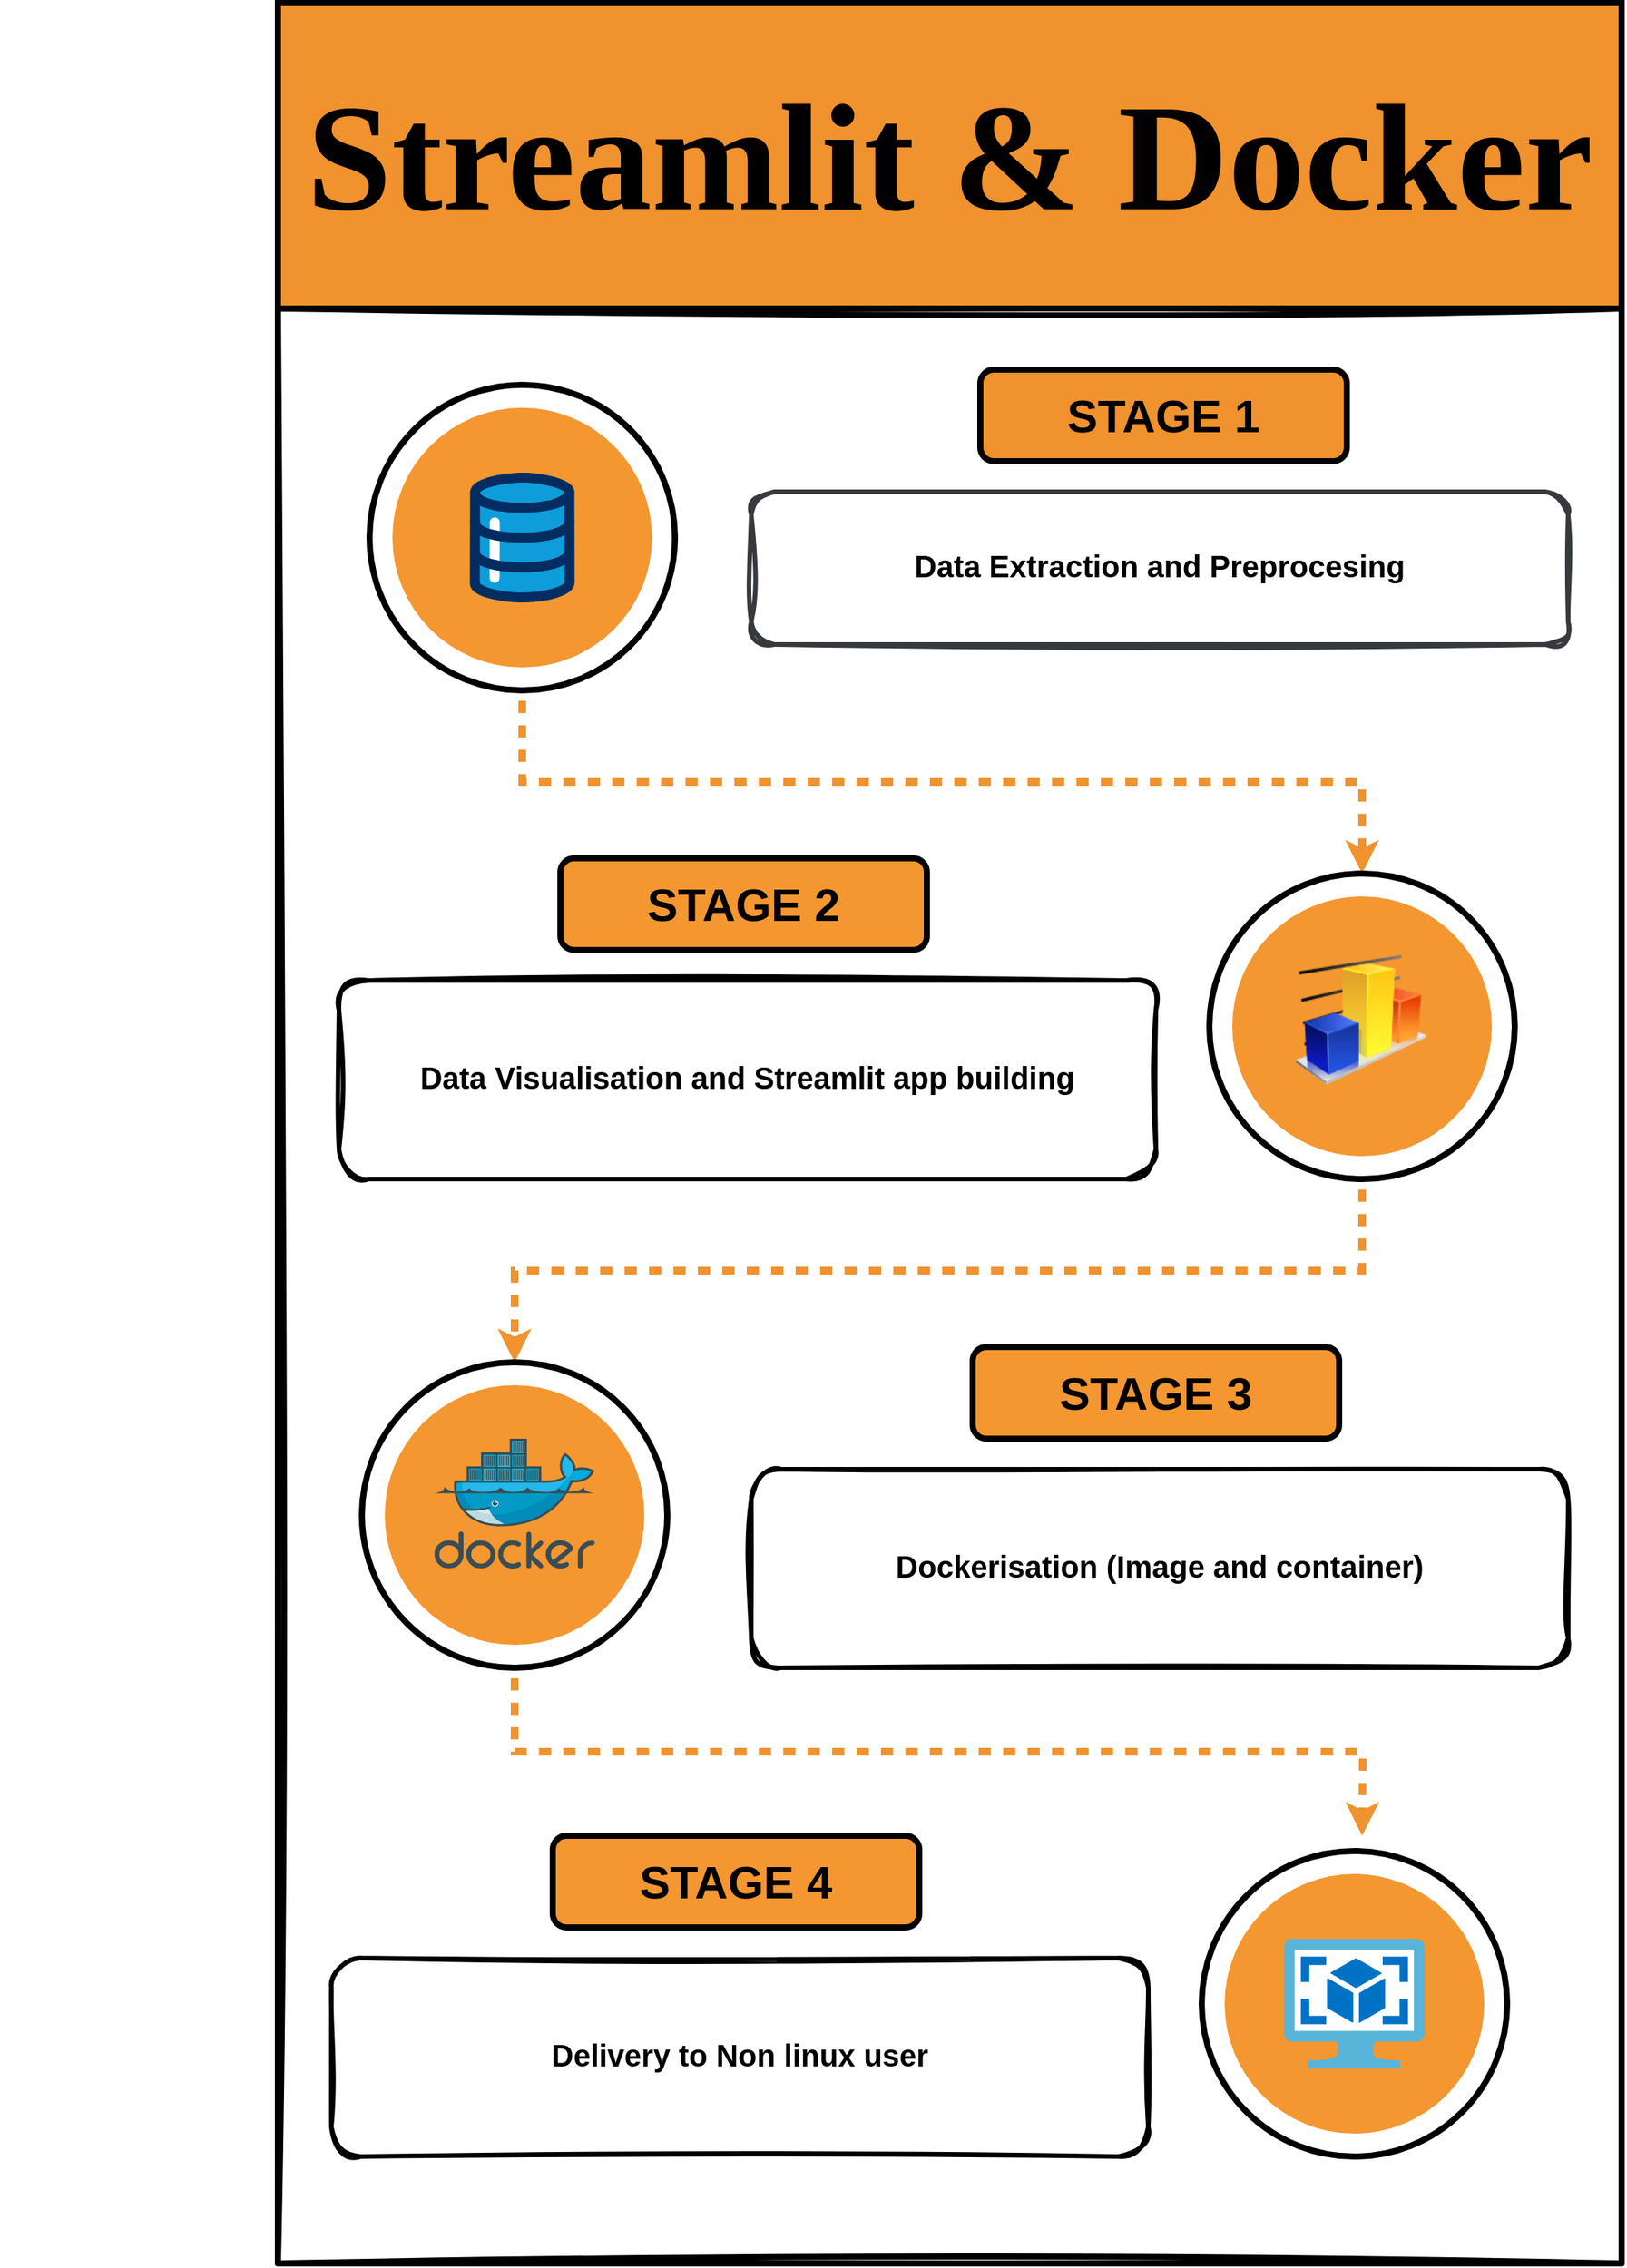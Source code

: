 <mxfile version="24.6.1" type="device">
  <diagram name="Page-1" id="5348f1db-0dfa-24cf-5d06-2057accb5106">
    <mxGraphModel dx="2868" dy="1910" grid="1" gridSize="10" guides="1" tooltips="1" connect="1" arrows="1" fold="1" page="1" pageScale="1.5" pageWidth="826" pageHeight="1169" background="none" math="0" shadow="0">
      <root>
        <mxCell id="0" style=";html=1;" />
        <mxCell id="1" style=";html=1;" parent="0" />
        <mxCell id="55dd390204d0f602-3" value="" style="whiteSpace=wrap;html=1;rounded=0;shadow=0;dashed=0;strokeColor=default;strokeWidth=4;fillColor=#FFFFFF;gradientColor=none;fontFamily=Helvetica;fontSize=100;fontColor=#FFFFFF;align=center;sketch=1;curveFitting=1;jiggle=2;" parent="1" vertex="1">
          <mxGeometry x="200" y="280" width="880" height="1280" as="geometry" />
        </mxCell>
        <mxCell id="55dd390204d0f602-1" value="&lt;font color=&quot;#000000&quot; face=&quot;Georgia&quot;&gt;&lt;b&gt;Streamlit &amp;amp; Docker&lt;/b&gt;&lt;/font&gt;" style="whiteSpace=wrap;html=1;rounded=0;shadow=0;dashed=0;strokeColor=default;strokeWidth=4;fillColor=#F0922D;gradientColor=none;fontFamily=Helvetica;fontSize=100;fontColor=#FFFFFF;align=center;" parent="1" vertex="1">
          <mxGeometry x="200" y="80" width="880" height="200" as="geometry" />
        </mxCell>
        <mxCell id="j8zLXz6uU7UaEbINKe2m-9" style="edgeStyle=orthogonalEdgeStyle;rounded=0;orthogonalLoop=1;jettySize=auto;html=1;exitX=0.5;exitY=1;exitDx=0;exitDy=0;entryX=0.5;entryY=0;entryDx=0;entryDy=0;flowAnimation=1;shadow=0;strokeWidth=5;strokeColor=#F0922D;" edge="1" parent="1" source="55dd390204d0f602-2" target="55dd390204d0f602-9">
          <mxGeometry relative="1" as="geometry">
            <Array as="points">
              <mxPoint x="360" y="590" />
              <mxPoint x="910" y="590" />
            </Array>
          </mxGeometry>
        </mxCell>
        <mxCell id="55dd390204d0f602-2" value="" style="ellipse;whiteSpace=wrap;html=1;rounded=0;shadow=0;dashed=0;strokeColor=#000000;strokeWidth=4;fillColor=none;gradientColor=none;fontFamily=Helvetica;fontSize=100;fontColor=#FFFFFF;align=center;" parent="1" vertex="1">
          <mxGeometry x="260" y="330" width="200" height="200" as="geometry" />
        </mxCell>
        <mxCell id="55dd390204d0f602-4" value="" style="ellipse;whiteSpace=wrap;html=1;rounded=0;shadow=0;dashed=0;strokeColor=none;strokeWidth=4;fillColor=#F49731;gradientColor=none;fontFamily=Helvetica;fontSize=100;fontColor=#FFFFFF;align=center;" parent="1" vertex="1">
          <mxGeometry x="275" y="345" width="170" height="170" as="geometry" />
        </mxCell>
        <mxCell id="55dd390204d0f602-6" value="STAGE 1" style="whiteSpace=wrap;html=1;rounded=1;shadow=0;dashed=0;strokeColor=default;strokeWidth=4;fillColor=#F0922D;gradientColor=none;fontFamily=Helvetica;fontSize=30;fontColor=#000000;align=center;fontStyle=1;glass=0;labelBackgroundColor=none;labelBorderColor=none;textShadow=0;" parent="1" vertex="1">
          <mxGeometry x="660" y="320" width="240" height="60" as="geometry" />
        </mxCell>
        <mxCell id="55dd390204d0f602-8" value="Data Extraction and Preprocesing" style="text;spacingTop=-5;fillColor=#ffcc99;whiteSpace=wrap;html=1;align=center;fontSize=20;fontFamily=Helvetica;fillColor=none;strokeColor=#36393d;rounded=1;shadow=0;dashed=0;fontStyle=1;verticalAlign=middle;labelBackgroundColor=none;labelBorderColor=none;textShadow=0;sketch=1;curveFitting=1;jiggle=2;strokeWidth=3;" parent="1" vertex="1">
          <mxGeometry x="510" y="400" width="535" height="100" as="geometry" />
        </mxCell>
        <mxCell id="j8zLXz6uU7UaEbINKe2m-13" style="edgeStyle=orthogonalEdgeStyle;rounded=0;orthogonalLoop=1;jettySize=auto;html=1;exitX=0.5;exitY=1;exitDx=0;exitDy=0;entryX=0.5;entryY=0;entryDx=0;entryDy=0;flowAnimation=1;strokeWidth=5;strokeColor=#F0922D;" edge="1" parent="1" source="55dd390204d0f602-9" target="55dd390204d0f602-14">
          <mxGeometry relative="1" as="geometry" />
        </mxCell>
        <mxCell id="55dd390204d0f602-9" value="" style="ellipse;whiteSpace=wrap;html=1;rounded=0;shadow=0;dashed=0;strokeColor=#000000;strokeWidth=4;fillColor=none;gradientColor=none;fontFamily=Helvetica;fontSize=100;fontColor=#FFFFFF;align=center;" parent="1" vertex="1">
          <mxGeometry x="810" y="650" width="200" height="200" as="geometry" />
        </mxCell>
        <mxCell id="55dd390204d0f602-10" value="" style="ellipse;whiteSpace=wrap;html=1;rounded=0;shadow=0;dashed=0;strokeColor=none;strokeWidth=4;fillColor=#F49731;gradientColor=none;fontFamily=Helvetica;fontSize=100;fontColor=#FFFFFF;align=center;" parent="1" vertex="1">
          <mxGeometry x="825" y="665" width="170" height="170" as="geometry" />
        </mxCell>
        <mxCell id="55dd390204d0f602-12" value="&lt;font color=&quot;#000000&quot;&gt;STAGE 2&lt;/font&gt;" style="whiteSpace=wrap;html=1;rounded=1;shadow=0;dashed=0;strokeColor=#000000;strokeWidth=4;fillColor=#F49731;gradientColor=none;fontFamily=Helvetica;fontSize=30;fontColor=#FFFFFF;align=center;fontStyle=1;glass=0;labelBackgroundColor=none;" parent="1" vertex="1">
          <mxGeometry x="385" y="640" width="240" height="60" as="geometry" />
        </mxCell>
        <mxCell id="55dd390204d0f602-13" value="Data Visualisation and Streamlit app building" style="text;spacingTop=-5;fillColor=default;whiteSpace=wrap;html=1;align=center;fontSize=20;fontFamily=Helvetica;fillColor=none;strokeColor=default;rounded=1;shadow=0;dashed=0;fontColor=#000000;fontStyle=1;verticalAlign=middle;strokeWidth=3;sketch=1;curveFitting=1;jiggle=2;" parent="1" vertex="1">
          <mxGeometry x="240" y="720" width="535" height="130" as="geometry" />
        </mxCell>
        <mxCell id="55dd390204d0f602-14" value="" style="ellipse;whiteSpace=wrap;html=1;rounded=0;shadow=0;dashed=0;strokeColor=#000000;strokeWidth=4;fillColor=none;gradientColor=none;fontFamily=Helvetica;fontSize=100;fontColor=#FFFFFF;align=center;" parent="1" vertex="1">
          <mxGeometry x="255" y="970" width="200" height="200" as="geometry" />
        </mxCell>
        <mxCell id="55dd390204d0f602-15" value="" style="ellipse;whiteSpace=wrap;html=1;rounded=0;shadow=0;dashed=0;strokeColor=none;strokeWidth=4;fillColor=#F49731;gradientColor=none;fontFamily=Helvetica;fontSize=100;fontColor=#FFFFFF;align=center;" parent="1" vertex="1">
          <mxGeometry x="270" y="985" width="170" height="170" as="geometry" />
        </mxCell>
        <mxCell id="55dd390204d0f602-17" value="&lt;font color=&quot;#000000&quot;&gt;STAGE 3&lt;/font&gt;" style="whiteSpace=wrap;html=1;rounded=1;shadow=0;dashed=0;strokeColor=default;strokeWidth=4;fillColor=#F49731;gradientColor=none;fontFamily=Helvetica;fontSize=30;fontColor=#FFFFFF;align=center;fontStyle=1;" parent="1" vertex="1">
          <mxGeometry x="655" y="960" width="240" height="60" as="geometry" />
        </mxCell>
        <mxCell id="55dd390204d0f602-18" value="&lt;b&gt;&lt;font style=&quot;font-size: 20px;&quot;&gt;Dockerisation (Image and container)&lt;/font&gt;&lt;/b&gt;" style="text;spacingTop=-5;fillColor=#ffffff;whiteSpace=wrap;html=1;align=center;fontSize=14;fontFamily=Helvetica;fillColor=none;strokeColor=default;rounded=1;shadow=0;dashed=0;fontColor=#000000;verticalAlign=middle;sketch=1;curveFitting=1;jiggle=2;strokeWidth=3;" parent="1" vertex="1">
          <mxGeometry x="510" y="1040" width="535" height="130" as="geometry" />
        </mxCell>
        <mxCell id="55dd390204d0f602-19" value="" style="ellipse;whiteSpace=wrap;html=1;rounded=0;shadow=0;dashed=0;strokeColor=#000000;strokeWidth=4;fillColor=none;gradientColor=none;fontFamily=Helvetica;fontSize=100;fontColor=#FFFFFF;align=center;" parent="1" vertex="1">
          <mxGeometry x="805" y="1290" width="200" height="200" as="geometry" />
        </mxCell>
        <mxCell id="55dd390204d0f602-20" value="" style="ellipse;whiteSpace=wrap;html=1;rounded=0;shadow=0;dashed=0;strokeColor=none;strokeWidth=4;fillColor=#F49731;gradientColor=none;fontFamily=Helvetica;fontSize=100;fontColor=#FFFFFF;align=center;" parent="1" vertex="1">
          <mxGeometry x="820" y="1305" width="170" height="170" as="geometry" />
        </mxCell>
        <mxCell id="55dd390204d0f602-22" value="STAGE 4" style="whiteSpace=wrap;html=1;rounded=1;shadow=0;dashed=0;strokeColor=default;strokeWidth=4;fillColor=#F49731;gradientColor=none;fontFamily=Helvetica;fontSize=30;fontColor=#000000;align=center;fontStyle=1;" parent="1" vertex="1">
          <mxGeometry x="380" y="1280" width="240" height="60" as="geometry" />
        </mxCell>
        <mxCell id="55dd390204d0f602-23" value="Delivery to Non linux user" style="text;spacingTop=-5;fillColor=default;whiteSpace=wrap;html=1;align=center;fontSize=20;fontFamily=Helvetica;fillColor=none;strokeColor=default;rounded=1;shadow=0;dashed=0;fontColor=#000000;fontStyle=1;verticalAlign=middle;strokeWidth=3;sketch=1;curveFitting=1;jiggle=2;" parent="1" vertex="1">
          <mxGeometry x="235" y="1360" width="535" height="130" as="geometry" />
        </mxCell>
        <mxCell id="55dd390204d0f602-24" value="" style="shape=mxgraph.signs.transportation.anchor_2;html=1;fillColor=#FFFFFF;strokeColor=none;verticalLabelPosition=bottom;verticalAlign=top;align=center;rounded=0;shadow=0;dashed=0;fontFamily=Helvetica;fontSize=14;fontColor=#FEF15B;" parent="1" vertex="1">
          <mxGeometry x="18.7" y="690" width="94" height="98" as="geometry" />
        </mxCell>
        <mxCell id="qIjiPOCy2PTMgKBAL-VI-1" value="" style="image;html=1;points=[];align=center;fontSize=12;image=img/lib/mscae/Docker.svg;rounded=0;" parent="1" vertex="1">
          <mxGeometry x="302.5" y="1020" width="105" height="85" as="geometry" />
        </mxCell>
        <mxCell id="qIjiPOCy2PTMgKBAL-VI-2" value="" style="image;html=1;image=img/lib/clip_art/finance/Graph_128x128.png;rounded=0;" parent="1" vertex="1">
          <mxGeometry x="856.5" y="703" width="105" height="85" as="geometry" />
        </mxCell>
        <mxCell id="qIjiPOCy2PTMgKBAL-VI-3" value="" style="verticalLabelPosition=bottom;html=1;shape=mxgraph.salesforce.data;rounded=0;" parent="1" vertex="1">
          <mxGeometry x="307.5" y="387.5" width="105" height="85" as="geometry" />
        </mxCell>
        <mxCell id="qIjiPOCy2PTMgKBAL-VI-5" value="" style="image;aspect=fixed;html=1;points=[];align=center;fontSize=12;image=img/lib/mscae/OS_Images_Classic.svg;rounded=0;" parent="1" vertex="1">
          <mxGeometry x="858.81" y="1347.5" width="92.39" height="85" as="geometry" />
        </mxCell>
        <mxCell id="j8zLXz6uU7UaEbINKe2m-10" style="edgeStyle=orthogonalEdgeStyle;rounded=0;orthogonalLoop=1;jettySize=auto;html=1;exitX=0.5;exitY=1;exitDx=0;exitDy=0;flowAnimation=1;strokeWidth=5;strokeColor=#F0922D;" edge="1" parent="1" source="55dd390204d0f602-14">
          <mxGeometry relative="1" as="geometry">
            <mxPoint x="360" y="1180" as="sourcePoint" />
            <mxPoint x="910" y="1280" as="targetPoint" />
          </mxGeometry>
        </mxCell>
      </root>
    </mxGraphModel>
  </diagram>
</mxfile>
